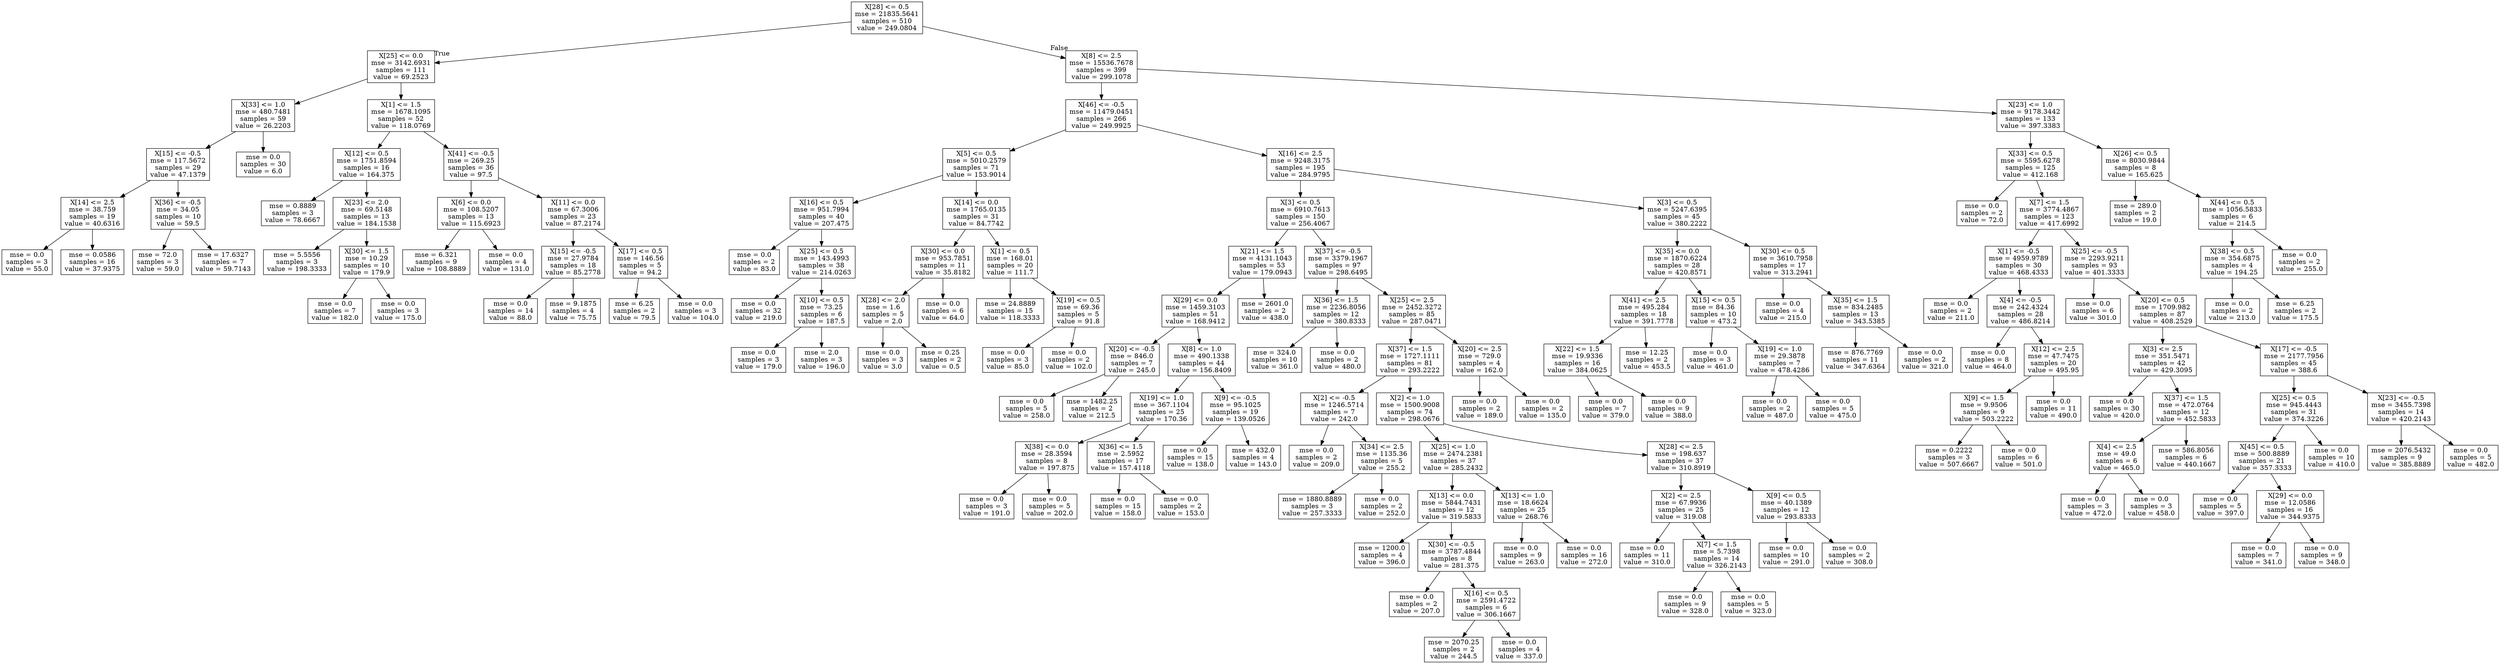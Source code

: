 digraph Tree {
node [shape=box] ;
0 [label="X[28] <= 0.5\nmse = 21835.5641\nsamples = 510\nvalue = 249.0804"] ;
1 [label="X[25] <= 0.0\nmse = 3142.6931\nsamples = 111\nvalue = 69.2523"] ;
0 -> 1 [labeldistance=2.5, labelangle=45, headlabel="True"] ;
2 [label="X[33] <= 1.0\nmse = 480.7481\nsamples = 59\nvalue = 26.2203"] ;
1 -> 2 ;
3 [label="X[15] <= -0.5\nmse = 117.5672\nsamples = 29\nvalue = 47.1379"] ;
2 -> 3 ;
4 [label="X[14] <= 2.5\nmse = 38.759\nsamples = 19\nvalue = 40.6316"] ;
3 -> 4 ;
5 [label="mse = 0.0\nsamples = 3\nvalue = 55.0"] ;
4 -> 5 ;
6 [label="mse = 0.0586\nsamples = 16\nvalue = 37.9375"] ;
4 -> 6 ;
7 [label="X[36] <= -0.5\nmse = 34.05\nsamples = 10\nvalue = 59.5"] ;
3 -> 7 ;
8 [label="mse = 72.0\nsamples = 3\nvalue = 59.0"] ;
7 -> 8 ;
9 [label="mse = 17.6327\nsamples = 7\nvalue = 59.7143"] ;
7 -> 9 ;
10 [label="mse = 0.0\nsamples = 30\nvalue = 6.0"] ;
2 -> 10 ;
11 [label="X[1] <= 1.5\nmse = 1678.1095\nsamples = 52\nvalue = 118.0769"] ;
1 -> 11 ;
12 [label="X[12] <= 0.5\nmse = 1751.8594\nsamples = 16\nvalue = 164.375"] ;
11 -> 12 ;
13 [label="mse = 0.8889\nsamples = 3\nvalue = 78.6667"] ;
12 -> 13 ;
14 [label="X[23] <= 2.0\nmse = 69.5148\nsamples = 13\nvalue = 184.1538"] ;
12 -> 14 ;
15 [label="mse = 5.5556\nsamples = 3\nvalue = 198.3333"] ;
14 -> 15 ;
16 [label="X[30] <= 1.5\nmse = 10.29\nsamples = 10\nvalue = 179.9"] ;
14 -> 16 ;
17 [label="mse = 0.0\nsamples = 7\nvalue = 182.0"] ;
16 -> 17 ;
18 [label="mse = 0.0\nsamples = 3\nvalue = 175.0"] ;
16 -> 18 ;
19 [label="X[41] <= -0.5\nmse = 269.25\nsamples = 36\nvalue = 97.5"] ;
11 -> 19 ;
20 [label="X[6] <= 0.0\nmse = 108.5207\nsamples = 13\nvalue = 115.6923"] ;
19 -> 20 ;
21 [label="mse = 6.321\nsamples = 9\nvalue = 108.8889"] ;
20 -> 21 ;
22 [label="mse = 0.0\nsamples = 4\nvalue = 131.0"] ;
20 -> 22 ;
23 [label="X[11] <= 0.0\nmse = 67.3006\nsamples = 23\nvalue = 87.2174"] ;
19 -> 23 ;
24 [label="X[15] <= -0.5\nmse = 27.9784\nsamples = 18\nvalue = 85.2778"] ;
23 -> 24 ;
25 [label="mse = 0.0\nsamples = 14\nvalue = 88.0"] ;
24 -> 25 ;
26 [label="mse = 9.1875\nsamples = 4\nvalue = 75.75"] ;
24 -> 26 ;
27 [label="X[17] <= 0.5\nmse = 146.56\nsamples = 5\nvalue = 94.2"] ;
23 -> 27 ;
28 [label="mse = 6.25\nsamples = 2\nvalue = 79.5"] ;
27 -> 28 ;
29 [label="mse = 0.0\nsamples = 3\nvalue = 104.0"] ;
27 -> 29 ;
30 [label="X[8] <= 2.5\nmse = 15536.7678\nsamples = 399\nvalue = 299.1078"] ;
0 -> 30 [labeldistance=2.5, labelangle=-45, headlabel="False"] ;
31 [label="X[46] <= -0.5\nmse = 11479.0451\nsamples = 266\nvalue = 249.9925"] ;
30 -> 31 ;
32 [label="X[5] <= 0.5\nmse = 5010.2579\nsamples = 71\nvalue = 153.9014"] ;
31 -> 32 ;
33 [label="X[16] <= 0.5\nmse = 951.7994\nsamples = 40\nvalue = 207.475"] ;
32 -> 33 ;
34 [label="mse = 0.0\nsamples = 2\nvalue = 83.0"] ;
33 -> 34 ;
35 [label="X[25] <= 0.5\nmse = 143.4993\nsamples = 38\nvalue = 214.0263"] ;
33 -> 35 ;
36 [label="mse = 0.0\nsamples = 32\nvalue = 219.0"] ;
35 -> 36 ;
37 [label="X[10] <= 0.5\nmse = 73.25\nsamples = 6\nvalue = 187.5"] ;
35 -> 37 ;
38 [label="mse = 0.0\nsamples = 3\nvalue = 179.0"] ;
37 -> 38 ;
39 [label="mse = 2.0\nsamples = 3\nvalue = 196.0"] ;
37 -> 39 ;
40 [label="X[14] <= 0.0\nmse = 1765.0135\nsamples = 31\nvalue = 84.7742"] ;
32 -> 40 ;
41 [label="X[30] <= 0.0\nmse = 953.7851\nsamples = 11\nvalue = 35.8182"] ;
40 -> 41 ;
42 [label="X[28] <= 2.0\nmse = 1.6\nsamples = 5\nvalue = 2.0"] ;
41 -> 42 ;
43 [label="mse = 0.0\nsamples = 3\nvalue = 3.0"] ;
42 -> 43 ;
44 [label="mse = 0.25\nsamples = 2\nvalue = 0.5"] ;
42 -> 44 ;
45 [label="mse = 0.0\nsamples = 6\nvalue = 64.0"] ;
41 -> 45 ;
46 [label="X[1] <= 0.5\nmse = 168.01\nsamples = 20\nvalue = 111.7"] ;
40 -> 46 ;
47 [label="mse = 24.8889\nsamples = 15\nvalue = 118.3333"] ;
46 -> 47 ;
48 [label="X[19] <= 0.5\nmse = 69.36\nsamples = 5\nvalue = 91.8"] ;
46 -> 48 ;
49 [label="mse = 0.0\nsamples = 3\nvalue = 85.0"] ;
48 -> 49 ;
50 [label="mse = 0.0\nsamples = 2\nvalue = 102.0"] ;
48 -> 50 ;
51 [label="X[16] <= 2.5\nmse = 9248.3175\nsamples = 195\nvalue = 284.9795"] ;
31 -> 51 ;
52 [label="X[3] <= 0.5\nmse = 6910.7613\nsamples = 150\nvalue = 256.4067"] ;
51 -> 52 ;
53 [label="X[21] <= 1.5\nmse = 4131.1043\nsamples = 53\nvalue = 179.0943"] ;
52 -> 53 ;
54 [label="X[29] <= 0.0\nmse = 1459.3103\nsamples = 51\nvalue = 168.9412"] ;
53 -> 54 ;
55 [label="X[20] <= -0.5\nmse = 846.0\nsamples = 7\nvalue = 245.0"] ;
54 -> 55 ;
56 [label="mse = 0.0\nsamples = 5\nvalue = 258.0"] ;
55 -> 56 ;
57 [label="mse = 1482.25\nsamples = 2\nvalue = 212.5"] ;
55 -> 57 ;
58 [label="X[8] <= 1.0\nmse = 490.1338\nsamples = 44\nvalue = 156.8409"] ;
54 -> 58 ;
59 [label="X[19] <= 1.0\nmse = 367.1104\nsamples = 25\nvalue = 170.36"] ;
58 -> 59 ;
60 [label="X[38] <= 0.0\nmse = 28.3594\nsamples = 8\nvalue = 197.875"] ;
59 -> 60 ;
61 [label="mse = 0.0\nsamples = 3\nvalue = 191.0"] ;
60 -> 61 ;
62 [label="mse = 0.0\nsamples = 5\nvalue = 202.0"] ;
60 -> 62 ;
63 [label="X[36] <= 1.5\nmse = 2.5952\nsamples = 17\nvalue = 157.4118"] ;
59 -> 63 ;
64 [label="mse = 0.0\nsamples = 15\nvalue = 158.0"] ;
63 -> 64 ;
65 [label="mse = 0.0\nsamples = 2\nvalue = 153.0"] ;
63 -> 65 ;
66 [label="X[9] <= -0.5\nmse = 95.1025\nsamples = 19\nvalue = 139.0526"] ;
58 -> 66 ;
67 [label="mse = 0.0\nsamples = 15\nvalue = 138.0"] ;
66 -> 67 ;
68 [label="mse = 432.0\nsamples = 4\nvalue = 143.0"] ;
66 -> 68 ;
69 [label="mse = 2601.0\nsamples = 2\nvalue = 438.0"] ;
53 -> 69 ;
70 [label="X[37] <= -0.5\nmse = 3379.1967\nsamples = 97\nvalue = 298.6495"] ;
52 -> 70 ;
71 [label="X[36] <= 1.5\nmse = 2236.8056\nsamples = 12\nvalue = 380.8333"] ;
70 -> 71 ;
72 [label="mse = 324.0\nsamples = 10\nvalue = 361.0"] ;
71 -> 72 ;
73 [label="mse = 0.0\nsamples = 2\nvalue = 480.0"] ;
71 -> 73 ;
74 [label="X[25] <= 2.5\nmse = 2452.3272\nsamples = 85\nvalue = 287.0471"] ;
70 -> 74 ;
75 [label="X[37] <= 1.5\nmse = 1727.1111\nsamples = 81\nvalue = 293.2222"] ;
74 -> 75 ;
76 [label="X[2] <= -0.5\nmse = 1246.5714\nsamples = 7\nvalue = 242.0"] ;
75 -> 76 ;
77 [label="mse = 0.0\nsamples = 2\nvalue = 209.0"] ;
76 -> 77 ;
78 [label="X[34] <= 2.5\nmse = 1135.36\nsamples = 5\nvalue = 255.2"] ;
76 -> 78 ;
79 [label="mse = 1880.8889\nsamples = 3\nvalue = 257.3333"] ;
78 -> 79 ;
80 [label="mse = 0.0\nsamples = 2\nvalue = 252.0"] ;
78 -> 80 ;
81 [label="X[2] <= 1.0\nmse = 1500.9008\nsamples = 74\nvalue = 298.0676"] ;
75 -> 81 ;
82 [label="X[25] <= 1.0\nmse = 2474.2381\nsamples = 37\nvalue = 285.2432"] ;
81 -> 82 ;
83 [label="X[13] <= 0.0\nmse = 5844.7431\nsamples = 12\nvalue = 319.5833"] ;
82 -> 83 ;
84 [label="mse = 1200.0\nsamples = 4\nvalue = 396.0"] ;
83 -> 84 ;
85 [label="X[30] <= -0.5\nmse = 3787.4844\nsamples = 8\nvalue = 281.375"] ;
83 -> 85 ;
86 [label="mse = 0.0\nsamples = 2\nvalue = 207.0"] ;
85 -> 86 ;
87 [label="X[16] <= 0.5\nmse = 2591.4722\nsamples = 6\nvalue = 306.1667"] ;
85 -> 87 ;
88 [label="mse = 2070.25\nsamples = 2\nvalue = 244.5"] ;
87 -> 88 ;
89 [label="mse = 0.0\nsamples = 4\nvalue = 337.0"] ;
87 -> 89 ;
90 [label="X[13] <= 1.0\nmse = 18.6624\nsamples = 25\nvalue = 268.76"] ;
82 -> 90 ;
91 [label="mse = 0.0\nsamples = 9\nvalue = 263.0"] ;
90 -> 91 ;
92 [label="mse = 0.0\nsamples = 16\nvalue = 272.0"] ;
90 -> 92 ;
93 [label="X[28] <= 2.5\nmse = 198.637\nsamples = 37\nvalue = 310.8919"] ;
81 -> 93 ;
94 [label="X[2] <= 2.5\nmse = 67.9936\nsamples = 25\nvalue = 319.08"] ;
93 -> 94 ;
95 [label="mse = 0.0\nsamples = 11\nvalue = 310.0"] ;
94 -> 95 ;
96 [label="X[7] <= 1.5\nmse = 5.7398\nsamples = 14\nvalue = 326.2143"] ;
94 -> 96 ;
97 [label="mse = 0.0\nsamples = 9\nvalue = 328.0"] ;
96 -> 97 ;
98 [label="mse = 0.0\nsamples = 5\nvalue = 323.0"] ;
96 -> 98 ;
99 [label="X[9] <= 0.5\nmse = 40.1389\nsamples = 12\nvalue = 293.8333"] ;
93 -> 99 ;
100 [label="mse = 0.0\nsamples = 10\nvalue = 291.0"] ;
99 -> 100 ;
101 [label="mse = 0.0\nsamples = 2\nvalue = 308.0"] ;
99 -> 101 ;
102 [label="X[20] <= 2.5\nmse = 729.0\nsamples = 4\nvalue = 162.0"] ;
74 -> 102 ;
103 [label="mse = 0.0\nsamples = 2\nvalue = 189.0"] ;
102 -> 103 ;
104 [label="mse = 0.0\nsamples = 2\nvalue = 135.0"] ;
102 -> 104 ;
105 [label="X[3] <= 0.5\nmse = 5247.6395\nsamples = 45\nvalue = 380.2222"] ;
51 -> 105 ;
106 [label="X[35] <= 0.0\nmse = 1870.6224\nsamples = 28\nvalue = 420.8571"] ;
105 -> 106 ;
107 [label="X[41] <= 2.5\nmse = 495.284\nsamples = 18\nvalue = 391.7778"] ;
106 -> 107 ;
108 [label="X[22] <= 1.5\nmse = 19.9336\nsamples = 16\nvalue = 384.0625"] ;
107 -> 108 ;
109 [label="mse = 0.0\nsamples = 7\nvalue = 379.0"] ;
108 -> 109 ;
110 [label="mse = 0.0\nsamples = 9\nvalue = 388.0"] ;
108 -> 110 ;
111 [label="mse = 12.25\nsamples = 2\nvalue = 453.5"] ;
107 -> 111 ;
112 [label="X[15] <= 0.5\nmse = 84.36\nsamples = 10\nvalue = 473.2"] ;
106 -> 112 ;
113 [label="mse = 0.0\nsamples = 3\nvalue = 461.0"] ;
112 -> 113 ;
114 [label="X[19] <= 1.0\nmse = 29.3878\nsamples = 7\nvalue = 478.4286"] ;
112 -> 114 ;
115 [label="mse = 0.0\nsamples = 2\nvalue = 487.0"] ;
114 -> 115 ;
116 [label="mse = 0.0\nsamples = 5\nvalue = 475.0"] ;
114 -> 116 ;
117 [label="X[30] <= 0.5\nmse = 3610.7958\nsamples = 17\nvalue = 313.2941"] ;
105 -> 117 ;
118 [label="mse = 0.0\nsamples = 4\nvalue = 215.0"] ;
117 -> 118 ;
119 [label="X[35] <= 1.5\nmse = 834.2485\nsamples = 13\nvalue = 343.5385"] ;
117 -> 119 ;
120 [label="mse = 876.7769\nsamples = 11\nvalue = 347.6364"] ;
119 -> 120 ;
121 [label="mse = 0.0\nsamples = 2\nvalue = 321.0"] ;
119 -> 121 ;
122 [label="X[23] <= 1.0\nmse = 9178.3442\nsamples = 133\nvalue = 397.3383"] ;
30 -> 122 ;
123 [label="X[33] <= 0.5\nmse = 5595.6278\nsamples = 125\nvalue = 412.168"] ;
122 -> 123 ;
124 [label="mse = 0.0\nsamples = 2\nvalue = 72.0"] ;
123 -> 124 ;
125 [label="X[7] <= 1.5\nmse = 3774.4867\nsamples = 123\nvalue = 417.6992"] ;
123 -> 125 ;
126 [label="X[1] <= -0.5\nmse = 4959.9789\nsamples = 30\nvalue = 468.4333"] ;
125 -> 126 ;
127 [label="mse = 0.0\nsamples = 2\nvalue = 211.0"] ;
126 -> 127 ;
128 [label="X[4] <= -0.5\nmse = 242.4324\nsamples = 28\nvalue = 486.8214"] ;
126 -> 128 ;
129 [label="mse = 0.0\nsamples = 8\nvalue = 464.0"] ;
128 -> 129 ;
130 [label="X[12] <= 2.5\nmse = 47.7475\nsamples = 20\nvalue = 495.95"] ;
128 -> 130 ;
131 [label="X[9] <= 1.5\nmse = 9.9506\nsamples = 9\nvalue = 503.2222"] ;
130 -> 131 ;
132 [label="mse = 0.2222\nsamples = 3\nvalue = 507.6667"] ;
131 -> 132 ;
133 [label="mse = 0.0\nsamples = 6\nvalue = 501.0"] ;
131 -> 133 ;
134 [label="mse = 0.0\nsamples = 11\nvalue = 490.0"] ;
130 -> 134 ;
135 [label="X[25] <= -0.5\nmse = 2293.9211\nsamples = 93\nvalue = 401.3333"] ;
125 -> 135 ;
136 [label="mse = 0.0\nsamples = 6\nvalue = 301.0"] ;
135 -> 136 ;
137 [label="X[20] <= 0.5\nmse = 1709.982\nsamples = 87\nvalue = 408.2529"] ;
135 -> 137 ;
138 [label="X[3] <= 2.5\nmse = 351.5471\nsamples = 42\nvalue = 429.3095"] ;
137 -> 138 ;
139 [label="mse = 0.0\nsamples = 30\nvalue = 420.0"] ;
138 -> 139 ;
140 [label="X[37] <= 1.5\nmse = 472.0764\nsamples = 12\nvalue = 452.5833"] ;
138 -> 140 ;
141 [label="X[4] <= 2.5\nmse = 49.0\nsamples = 6\nvalue = 465.0"] ;
140 -> 141 ;
142 [label="mse = 0.0\nsamples = 3\nvalue = 472.0"] ;
141 -> 142 ;
143 [label="mse = 0.0\nsamples = 3\nvalue = 458.0"] ;
141 -> 143 ;
144 [label="mse = 586.8056\nsamples = 6\nvalue = 440.1667"] ;
140 -> 144 ;
145 [label="X[17] <= -0.5\nmse = 2177.7956\nsamples = 45\nvalue = 388.6"] ;
137 -> 145 ;
146 [label="X[25] <= 0.5\nmse = 945.4443\nsamples = 31\nvalue = 374.3226"] ;
145 -> 146 ;
147 [label="X[45] <= 0.5\nmse = 500.8889\nsamples = 21\nvalue = 357.3333"] ;
146 -> 147 ;
148 [label="mse = 0.0\nsamples = 5\nvalue = 397.0"] ;
147 -> 148 ;
149 [label="X[29] <= 0.0\nmse = 12.0586\nsamples = 16\nvalue = 344.9375"] ;
147 -> 149 ;
150 [label="mse = 0.0\nsamples = 7\nvalue = 341.0"] ;
149 -> 150 ;
151 [label="mse = 0.0\nsamples = 9\nvalue = 348.0"] ;
149 -> 151 ;
152 [label="mse = 0.0\nsamples = 10\nvalue = 410.0"] ;
146 -> 152 ;
153 [label="X[23] <= -0.5\nmse = 3455.7398\nsamples = 14\nvalue = 420.2143"] ;
145 -> 153 ;
154 [label="mse = 2076.5432\nsamples = 9\nvalue = 385.8889"] ;
153 -> 154 ;
155 [label="mse = 0.0\nsamples = 5\nvalue = 482.0"] ;
153 -> 155 ;
156 [label="X[26] <= 0.5\nmse = 8030.9844\nsamples = 8\nvalue = 165.625"] ;
122 -> 156 ;
157 [label="mse = 289.0\nsamples = 2\nvalue = 19.0"] ;
156 -> 157 ;
158 [label="X[44] <= 0.5\nmse = 1056.5833\nsamples = 6\nvalue = 214.5"] ;
156 -> 158 ;
159 [label="X[38] <= 0.5\nmse = 354.6875\nsamples = 4\nvalue = 194.25"] ;
158 -> 159 ;
160 [label="mse = 0.0\nsamples = 2\nvalue = 213.0"] ;
159 -> 160 ;
161 [label="mse = 6.25\nsamples = 2\nvalue = 175.5"] ;
159 -> 161 ;
162 [label="mse = 0.0\nsamples = 2\nvalue = 255.0"] ;
158 -> 162 ;
}
